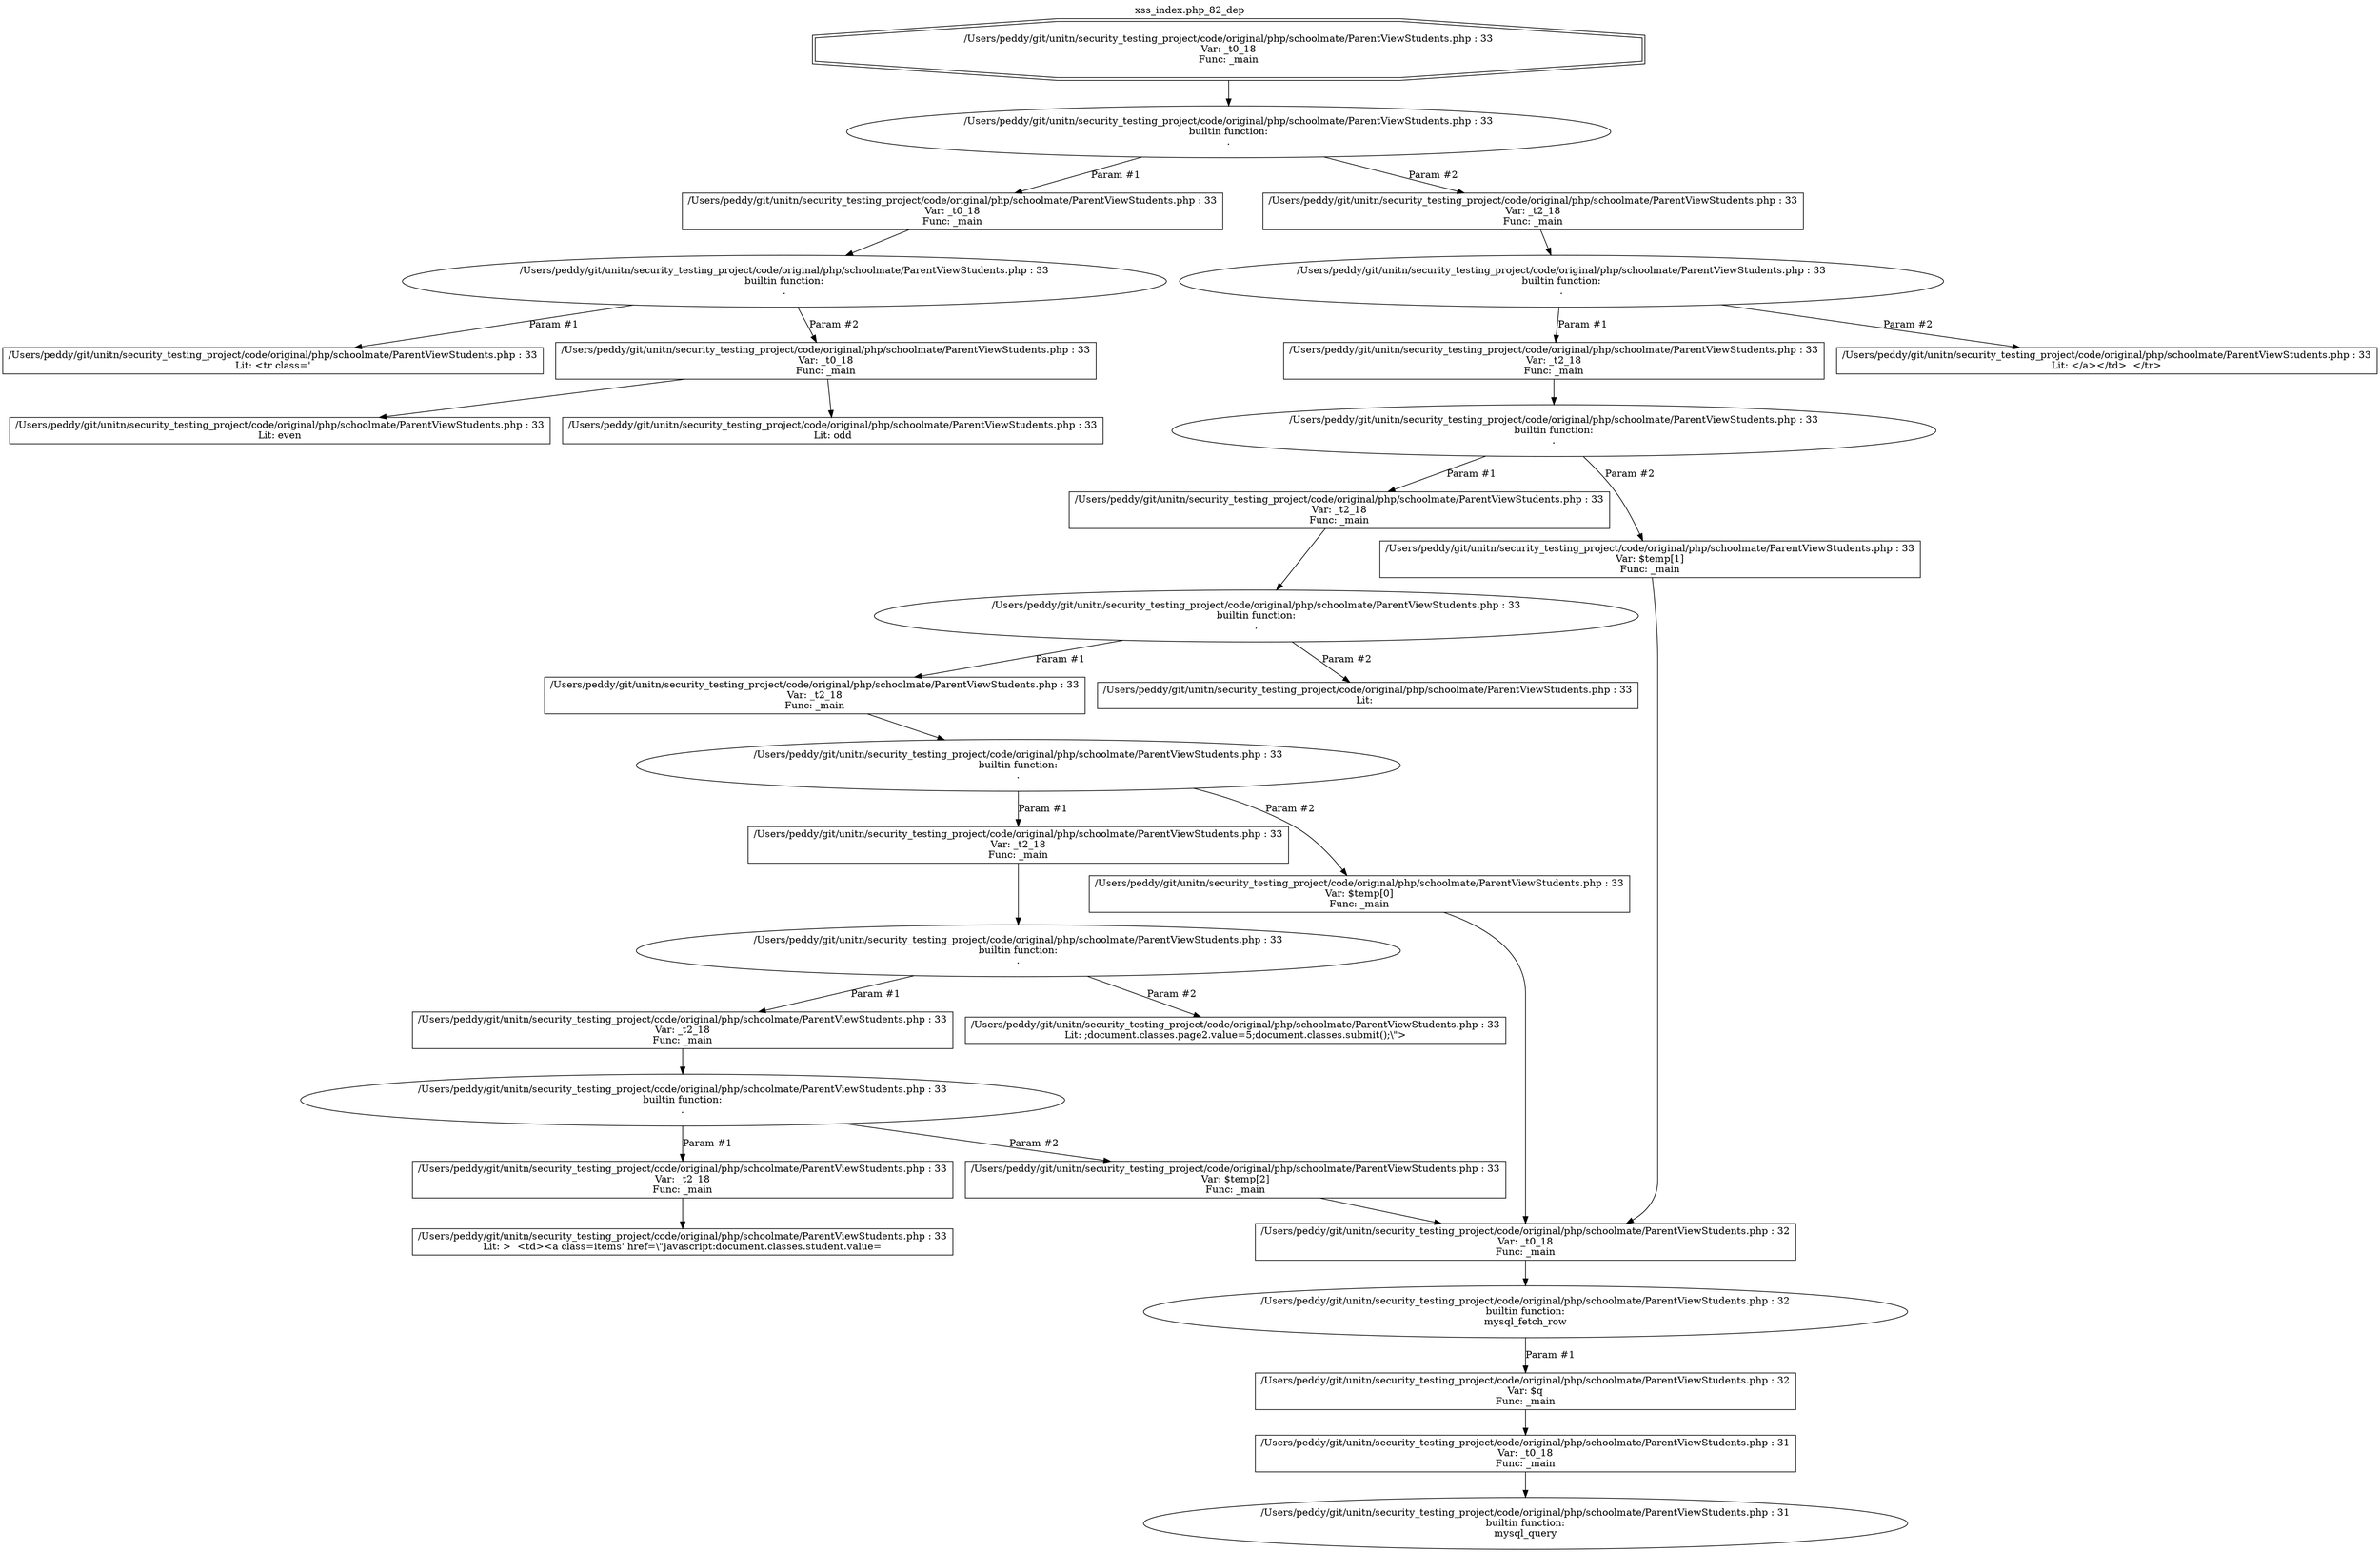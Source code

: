 digraph cfg {
  label="xss_index.php_82_dep";
  labelloc=t;
  n1 [shape=doubleoctagon, label="/Users/peddy/git/unitn/security_testing_project/code/original/php/schoolmate/ParentViewStudents.php : 33\nVar: _t0_18\nFunc: _main\n"];
  n2 [shape=ellipse, label="/Users/peddy/git/unitn/security_testing_project/code/original/php/schoolmate/ParentViewStudents.php : 33\nbuiltin function:\n.\n"];
  n3 [shape=box, label="/Users/peddy/git/unitn/security_testing_project/code/original/php/schoolmate/ParentViewStudents.php : 33\nVar: _t0_18\nFunc: _main\n"];
  n4 [shape=ellipse, label="/Users/peddy/git/unitn/security_testing_project/code/original/php/schoolmate/ParentViewStudents.php : 33\nbuiltin function:\n.\n"];
  n5 [shape=box, label="/Users/peddy/git/unitn/security_testing_project/code/original/php/schoolmate/ParentViewStudents.php : 33\nLit: <tr class='\n"];
  n6 [shape=box, label="/Users/peddy/git/unitn/security_testing_project/code/original/php/schoolmate/ParentViewStudents.php : 33\nVar: _t0_18\nFunc: _main\n"];
  n7 [shape=box, label="/Users/peddy/git/unitn/security_testing_project/code/original/php/schoolmate/ParentViewStudents.php : 33\nLit: even\n"];
  n8 [shape=box, label="/Users/peddy/git/unitn/security_testing_project/code/original/php/schoolmate/ParentViewStudents.php : 33\nLit: odd\n"];
  n9 [shape=box, label="/Users/peddy/git/unitn/security_testing_project/code/original/php/schoolmate/ParentViewStudents.php : 33\nVar: _t2_18\nFunc: _main\n"];
  n10 [shape=ellipse, label="/Users/peddy/git/unitn/security_testing_project/code/original/php/schoolmate/ParentViewStudents.php : 33\nbuiltin function:\n.\n"];
  n11 [shape=box, label="/Users/peddy/git/unitn/security_testing_project/code/original/php/schoolmate/ParentViewStudents.php : 33\nVar: _t2_18\nFunc: _main\n"];
  n12 [shape=ellipse, label="/Users/peddy/git/unitn/security_testing_project/code/original/php/schoolmate/ParentViewStudents.php : 33\nbuiltin function:\n.\n"];
  n13 [shape=box, label="/Users/peddy/git/unitn/security_testing_project/code/original/php/schoolmate/ParentViewStudents.php : 33\nVar: _t2_18\nFunc: _main\n"];
  n14 [shape=ellipse, label="/Users/peddy/git/unitn/security_testing_project/code/original/php/schoolmate/ParentViewStudents.php : 33\nbuiltin function:\n.\n"];
  n15 [shape=box, label="/Users/peddy/git/unitn/security_testing_project/code/original/php/schoolmate/ParentViewStudents.php : 33\nVar: _t2_18\nFunc: _main\n"];
  n16 [shape=ellipse, label="/Users/peddy/git/unitn/security_testing_project/code/original/php/schoolmate/ParentViewStudents.php : 33\nbuiltin function:\n.\n"];
  n17 [shape=box, label="/Users/peddy/git/unitn/security_testing_project/code/original/php/schoolmate/ParentViewStudents.php : 33\nVar: _t2_18\nFunc: _main\n"];
  n18 [shape=ellipse, label="/Users/peddy/git/unitn/security_testing_project/code/original/php/schoolmate/ParentViewStudents.php : 33\nbuiltin function:\n.\n"];
  n19 [shape=box, label="/Users/peddy/git/unitn/security_testing_project/code/original/php/schoolmate/ParentViewStudents.php : 33\nVar: _t2_18\nFunc: _main\n"];
  n20 [shape=ellipse, label="/Users/peddy/git/unitn/security_testing_project/code/original/php/schoolmate/ParentViewStudents.php : 33\nbuiltin function:\n.\n"];
  n21 [shape=box, label="/Users/peddy/git/unitn/security_testing_project/code/original/php/schoolmate/ParentViewStudents.php : 33\nVar: _t2_18\nFunc: _main\n"];
  n22 [shape=box, label="/Users/peddy/git/unitn/security_testing_project/code/original/php/schoolmate/ParentViewStudents.php : 33\nLit: >  <td><a class=items' href=\\\"javascript:document.classes.student.value=\n"];
  n23 [shape=box, label="/Users/peddy/git/unitn/security_testing_project/code/original/php/schoolmate/ParentViewStudents.php : 33\nVar: $temp[2]\nFunc: _main\n"];
  n24 [shape=box, label="/Users/peddy/git/unitn/security_testing_project/code/original/php/schoolmate/ParentViewStudents.php : 32\nVar: _t0_18\nFunc: _main\n"];
  n25 [shape=ellipse, label="/Users/peddy/git/unitn/security_testing_project/code/original/php/schoolmate/ParentViewStudents.php : 32\nbuiltin function:\nmysql_fetch_row\n"];
  n26 [shape=box, label="/Users/peddy/git/unitn/security_testing_project/code/original/php/schoolmate/ParentViewStudents.php : 32\nVar: $q\nFunc: _main\n"];
  n27 [shape=box, label="/Users/peddy/git/unitn/security_testing_project/code/original/php/schoolmate/ParentViewStudents.php : 31\nVar: _t0_18\nFunc: _main\n"];
  n28 [shape=ellipse, label="/Users/peddy/git/unitn/security_testing_project/code/original/php/schoolmate/ParentViewStudents.php : 31\nbuiltin function:\nmysql_query\n"];
  n29 [shape=box, label="/Users/peddy/git/unitn/security_testing_project/code/original/php/schoolmate/ParentViewStudents.php : 33\nLit: ;document.classes.page2.value=5;document.classes.submit();\\\">\n"];
  n30 [shape=box, label="/Users/peddy/git/unitn/security_testing_project/code/original/php/schoolmate/ParentViewStudents.php : 33\nVar: $temp[0]\nFunc: _main\n"];
  n31 [shape=box, label="/Users/peddy/git/unitn/security_testing_project/code/original/php/schoolmate/ParentViewStudents.php : 33\nLit:  \n"];
  n32 [shape=box, label="/Users/peddy/git/unitn/security_testing_project/code/original/php/schoolmate/ParentViewStudents.php : 33\nVar: $temp[1]\nFunc: _main\n"];
  n33 [shape=box, label="/Users/peddy/git/unitn/security_testing_project/code/original/php/schoolmate/ParentViewStudents.php : 33\nLit: </a></td>  </tr>\n"];
  n1 -> n2;
  n3 -> n4;
  n4 -> n5[label="Param #1"];
  n4 -> n6[label="Param #2"];
  n6 -> n7;
  n6 -> n8;
  n2 -> n3[label="Param #1"];
  n2 -> n9[label="Param #2"];
  n9 -> n10;
  n11 -> n12;
  n13 -> n14;
  n15 -> n16;
  n17 -> n18;
  n19 -> n20;
  n21 -> n22;
  n20 -> n21[label="Param #1"];
  n20 -> n23[label="Param #2"];
  n24 -> n25;
  n27 -> n28;
  n26 -> n27;
  n25 -> n26[label="Param #1"];
  n23 -> n24;
  n18 -> n19[label="Param #1"];
  n18 -> n29[label="Param #2"];
  n16 -> n17[label="Param #1"];
  n16 -> n30[label="Param #2"];
  n30 -> n24;
  n14 -> n15[label="Param #1"];
  n14 -> n31[label="Param #2"];
  n12 -> n13[label="Param #1"];
  n12 -> n32[label="Param #2"];
  n32 -> n24;
  n10 -> n11[label="Param #1"];
  n10 -> n33[label="Param #2"];
}

